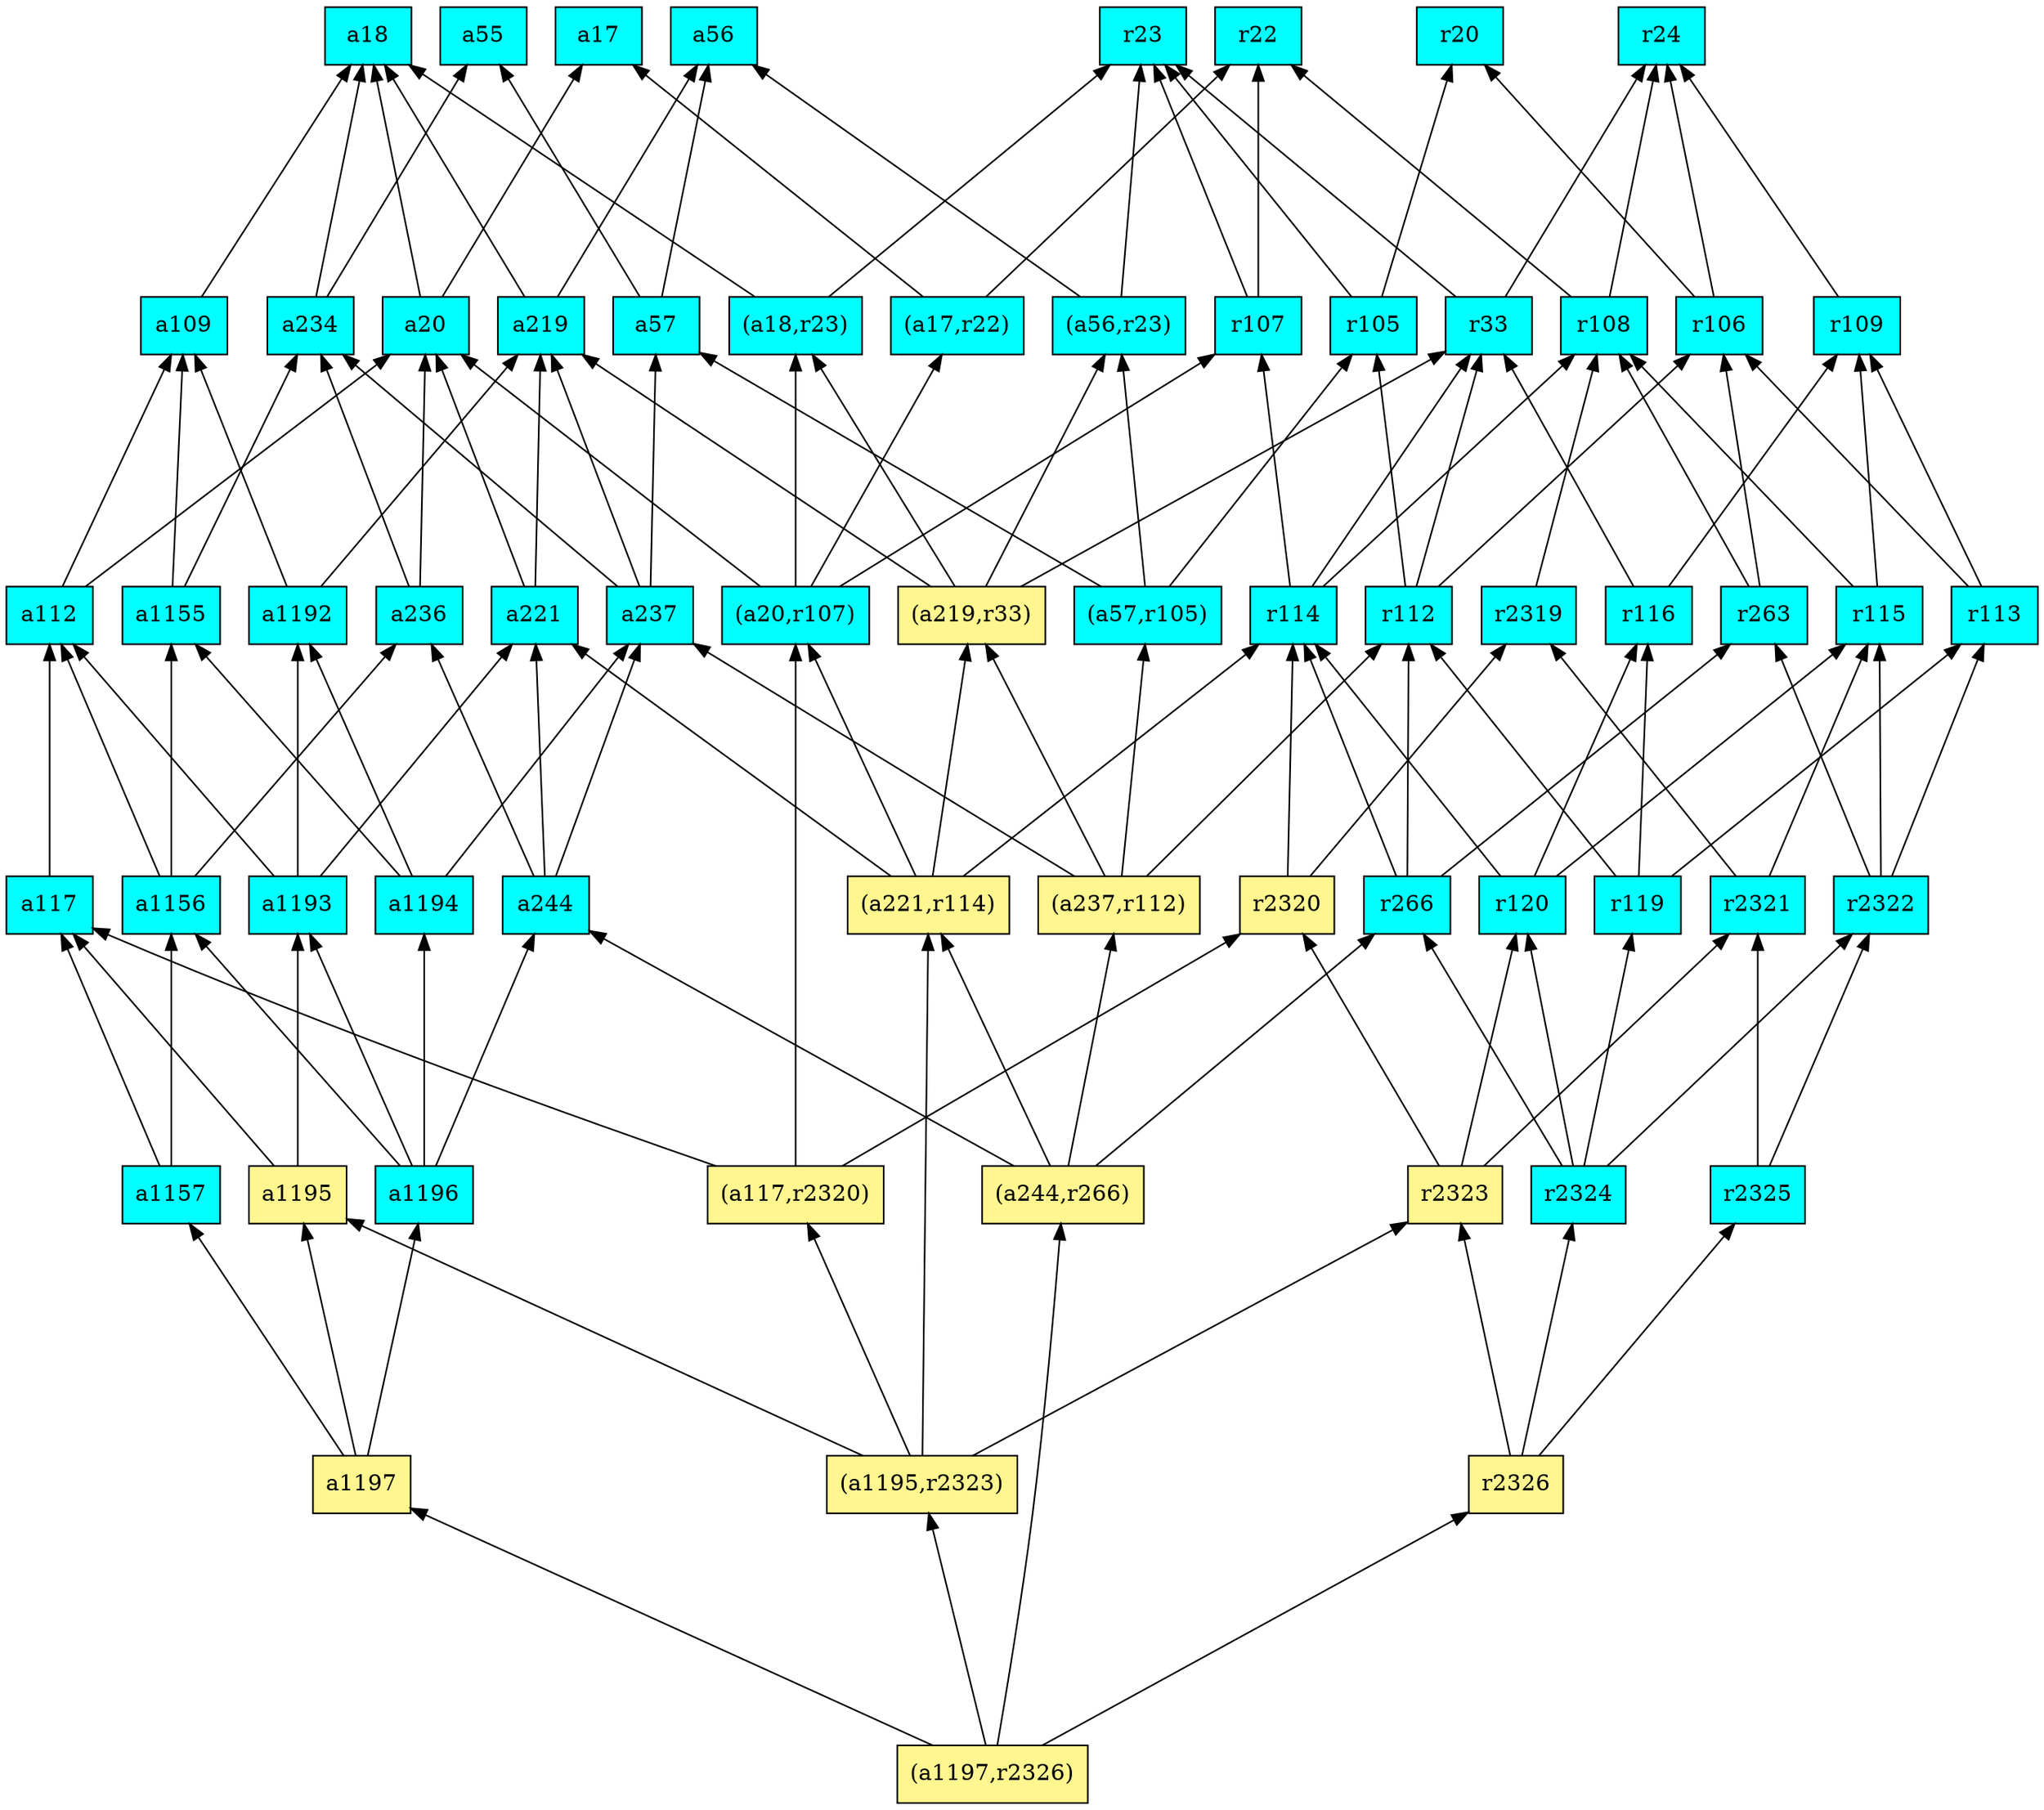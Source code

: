 digraph G {
rankdir=BT;ranksep="2.0";
"r266" [shape=record,fillcolor=cyan,style=filled,label="{r266}"];
"(a56,r23)" [shape=record,fillcolor=cyan,style=filled,label="{(a56,r23)}"];
"r2321" [shape=record,fillcolor=cyan,style=filled,label="{r2321}"];
"a1195" [shape=record,fillcolor=khaki1,style=filled,label="{a1195}"];
"r2320" [shape=record,fillcolor=khaki1,style=filled,label="{r2320}"];
"a1194" [shape=record,fillcolor=cyan,style=filled,label="{a1194}"];
"a221" [shape=record,fillcolor=cyan,style=filled,label="{a221}"];
"a57" [shape=record,fillcolor=cyan,style=filled,label="{a57}"];
"r107" [shape=record,fillcolor=cyan,style=filled,label="{r107}"];
"r105" [shape=record,fillcolor=cyan,style=filled,label="{r105}"];
"r115" [shape=record,fillcolor=cyan,style=filled,label="{r115}"];
"r114" [shape=record,fillcolor=cyan,style=filled,label="{r114}"];
"a109" [shape=record,fillcolor=cyan,style=filled,label="{a109}"];
"r2323" [shape=record,fillcolor=khaki1,style=filled,label="{r2323}"];
"a219" [shape=record,fillcolor=cyan,style=filled,label="{a219}"];
"r2319" [shape=record,fillcolor=cyan,style=filled,label="{r2319}"];
"a1197" [shape=record,fillcolor=khaki1,style=filled,label="{a1197}"];
"a112" [shape=record,fillcolor=cyan,style=filled,label="{a112}"];
"r263" [shape=record,fillcolor=cyan,style=filled,label="{r263}"];
"(a237,r112)" [shape=record,fillcolor=khaki1,style=filled,label="{(a237,r112)}"];
"r116" [shape=record,fillcolor=cyan,style=filled,label="{r116}"];
"r120" [shape=record,fillcolor=cyan,style=filled,label="{r120}"];
"a20" [shape=record,fillcolor=cyan,style=filled,label="{a20}"];
"r24" [shape=record,fillcolor=cyan,style=filled,label="{r24}"];
"(a18,r23)" [shape=record,fillcolor=cyan,style=filled,label="{(a18,r23)}"];
"a1157" [shape=record,fillcolor=cyan,style=filled,label="{a1157}"];
"r33" [shape=record,fillcolor=cyan,style=filled,label="{r33}"];
"a55" [shape=record,fillcolor=cyan,style=filled,label="{a55}"];
"a1193" [shape=record,fillcolor=cyan,style=filled,label="{a1193}"];
"r2324" [shape=record,fillcolor=cyan,style=filled,label="{r2324}"];
"r2322" [shape=record,fillcolor=cyan,style=filled,label="{r2322}"];
"r108" [shape=record,fillcolor=cyan,style=filled,label="{r108}"];
"(a219,r33)" [shape=record,fillcolor=khaki1,style=filled,label="{(a219,r33)}"];
"(a221,r114)" [shape=record,fillcolor=khaki1,style=filled,label="{(a221,r114)}"];
"r112" [shape=record,fillcolor=cyan,style=filled,label="{r112}"];
"r106" [shape=record,fillcolor=cyan,style=filled,label="{r106}"];
"r22" [shape=record,fillcolor=cyan,style=filled,label="{r22}"];
"(a117,r2320)" [shape=record,fillcolor=khaki1,style=filled,label="{(a117,r2320)}"];
"a1155" [shape=record,fillcolor=cyan,style=filled,label="{a1155}"];
"a1156" [shape=record,fillcolor=cyan,style=filled,label="{a1156}"];
"a56" [shape=record,fillcolor=cyan,style=filled,label="{a56}"];
"a244" [shape=record,fillcolor=cyan,style=filled,label="{a244}"];
"a1196" [shape=record,fillcolor=cyan,style=filled,label="{a1196}"];
"a17" [shape=record,fillcolor=cyan,style=filled,label="{a17}"];
"(a244,r266)" [shape=record,fillcolor=khaki1,style=filled,label="{(a244,r266)}"];
"r113" [shape=record,fillcolor=cyan,style=filled,label="{r113}"];
"r119" [shape=record,fillcolor=cyan,style=filled,label="{r119}"];
"r2326" [shape=record,fillcolor=khaki1,style=filled,label="{r2326}"];
"a18" [shape=record,fillcolor=cyan,style=filled,label="{a18}"];
"(a17,r22)" [shape=record,fillcolor=cyan,style=filled,label="{(a17,r22)}"];
"a236" [shape=record,fillcolor=cyan,style=filled,label="{a236}"];
"a237" [shape=record,fillcolor=cyan,style=filled,label="{a237}"];
"(a57,r105)" [shape=record,fillcolor=cyan,style=filled,label="{(a57,r105)}"];
"a234" [shape=record,fillcolor=cyan,style=filled,label="{a234}"];
"r23" [shape=record,fillcolor=cyan,style=filled,label="{r23}"];
"a117" [shape=record,fillcolor=cyan,style=filled,label="{a117}"];
"r109" [shape=record,fillcolor=cyan,style=filled,label="{r109}"];
"r2325" [shape=record,fillcolor=cyan,style=filled,label="{r2325}"];
"r20" [shape=record,fillcolor=cyan,style=filled,label="{r20}"];
"(a1197,r2326)" [shape=record,fillcolor=khaki1,style=filled,label="{(a1197,r2326)}"];
"(a1195,r2323)" [shape=record,fillcolor=khaki1,style=filled,label="{(a1195,r2323)}"];
"(a20,r107)" [shape=record,fillcolor=cyan,style=filled,label="{(a20,r107)}"];
"a1192" [shape=record,fillcolor=cyan,style=filled,label="{a1192}"];
"r266" -> "r114"
"r266" -> "r263"
"r266" -> "r112"
"(a56,r23)" -> "a56"
"(a56,r23)" -> "r23"
"r2321" -> "r115"
"r2321" -> "r2319"
"a1195" -> "a117"
"a1195" -> "a1193"
"r2320" -> "r114"
"r2320" -> "r2319"
"a1194" -> "a237"
"a1194" -> "a1155"
"a1194" -> "a1192"
"a221" -> "a20"
"a221" -> "a219"
"a57" -> "a56"
"a57" -> "a55"
"r107" -> "r23"
"r107" -> "r22"
"r105" -> "r20"
"r105" -> "r23"
"r115" -> "r109"
"r115" -> "r108"
"r114" -> "r107"
"r114" -> "r33"
"r114" -> "r108"
"a109" -> "a18"
"r2323" -> "r2321"
"r2323" -> "r120"
"r2323" -> "r2320"
"a219" -> "a56"
"a219" -> "a18"
"r2319" -> "r108"
"a1197" -> "a1195"
"a1197" -> "a1157"
"a1197" -> "a1196"
"a112" -> "a109"
"a112" -> "a20"
"r263" -> "r106"
"r263" -> "r108"
"(a237,r112)" -> "a237"
"(a237,r112)" -> "(a57,r105)"
"(a237,r112)" -> "(a219,r33)"
"(a237,r112)" -> "r112"
"r116" -> "r109"
"r116" -> "r33"
"r120" -> "r116"
"r120" -> "r115"
"r120" -> "r114"
"a20" -> "a18"
"a20" -> "a17"
"(a18,r23)" -> "a18"
"(a18,r23)" -> "r23"
"a1157" -> "a117"
"a1157" -> "a1156"
"r33" -> "r24"
"r33" -> "r23"
"a1193" -> "a221"
"a1193" -> "a1192"
"a1193" -> "a112"
"r2324" -> "r266"
"r2324" -> "r120"
"r2324" -> "r2322"
"r2324" -> "r119"
"r2322" -> "r115"
"r2322" -> "r113"
"r2322" -> "r263"
"r108" -> "r24"
"r108" -> "r22"
"(a219,r33)" -> "(a56,r23)"
"(a219,r33)" -> "(a18,r23)"
"(a219,r33)" -> "a219"
"(a219,r33)" -> "r33"
"(a221,r114)" -> "(a219,r33)"
"(a221,r114)" -> "a221"
"(a221,r114)" -> "r114"
"(a221,r114)" -> "(a20,r107)"
"r112" -> "r106"
"r112" -> "r105"
"r112" -> "r33"
"r106" -> "r20"
"r106" -> "r24"
"(a117,r2320)" -> "r2320"
"(a117,r2320)" -> "a117"
"(a117,r2320)" -> "(a20,r107)"
"a1155" -> "a109"
"a1155" -> "a234"
"a1156" -> "a1155"
"a1156" -> "a112"
"a1156" -> "a236"
"a244" -> "a237"
"a244" -> "a221"
"a244" -> "a236"
"a1196" -> "a1194"
"a1196" -> "a1193"
"a1196" -> "a1156"
"a1196" -> "a244"
"(a244,r266)" -> "r266"
"(a244,r266)" -> "a244"
"(a244,r266)" -> "(a221,r114)"
"(a244,r266)" -> "(a237,r112)"
"r113" -> "r106"
"r113" -> "r109"
"r119" -> "r116"
"r119" -> "r113"
"r119" -> "r112"
"r2326" -> "r2323"
"r2326" -> "r2324"
"r2326" -> "r2325"
"(a17,r22)" -> "a17"
"(a17,r22)" -> "r22"
"a236" -> "a234"
"a236" -> "a20"
"a237" -> "a234"
"a237" -> "a57"
"a237" -> "a219"
"(a57,r105)" -> "(a56,r23)"
"(a57,r105)" -> "a57"
"(a57,r105)" -> "r105"
"a234" -> "a55"
"a234" -> "a18"
"a117" -> "a112"
"r109" -> "r24"
"r2325" -> "r2321"
"r2325" -> "r2322"
"(a1197,r2326)" -> "(a244,r266)"
"(a1197,r2326)" -> "r2326"
"(a1197,r2326)" -> "(a1195,r2323)"
"(a1197,r2326)" -> "a1197"
"(a1195,r2323)" -> "a1195"
"(a1195,r2323)" -> "(a117,r2320)"
"(a1195,r2323)" -> "r2323"
"(a1195,r2323)" -> "(a221,r114)"
"(a20,r107)" -> "a20"
"(a20,r107)" -> "r107"
"(a20,r107)" -> "(a18,r23)"
"(a20,r107)" -> "(a17,r22)"
"a1192" -> "a109"
"a1192" -> "a219"
}